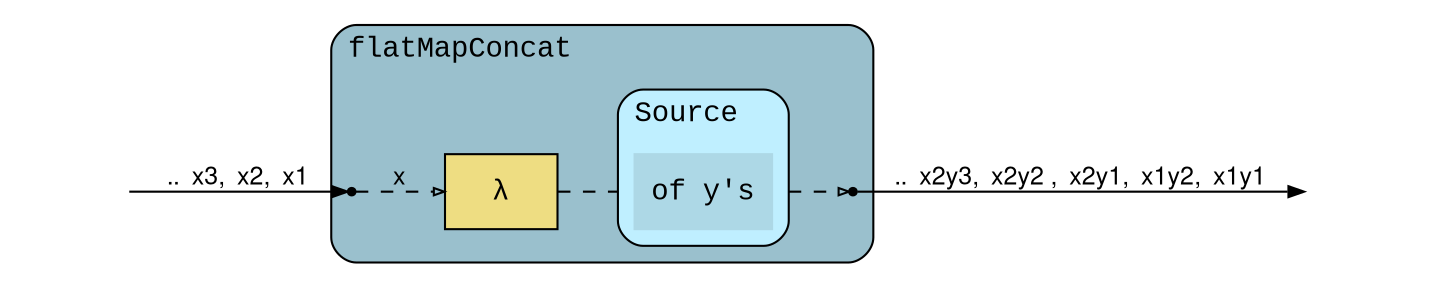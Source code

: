 digraph op_flatMapConcat {
    rankdir ="LR"
    fontname="Courier New,Helvetica"
    compound=true
    node [shape=box fontname="Courier New,Helvetica,Comic Sans MS"]
    edge [arrowsize=.75 fontsize=12 fontname="Helvetica,Comic Sans MS" fontstyle=bold]

    // map begin
    dm_ip [style=invis]
    dm_ip -> dm_fin [label="..  x3,  x2,  x1"]

    subgraph cluster_mapConcat {
        label="flatMapConcat"
        labeljust="l"
        style="filled,rounded"
        fillcolor=lightblue3

        dm_fin [label="" shape=point]
        dm_fout [label="" shape=point]
        dm_udf [label="λ" fillcolor=lightgoldenrod style=filled]

        dm_fin -> dm_udf [label=x style=dashed arrowhead=empty arrowsize=0.5]

        subgraph cluster_source {
            style="filled,rounded"
            fillcolor=lightblue1
            label="Source"
            s_gen [label="of y's" color="lightblue" style=filled]
        }

        dm_udf -> s_gen [style=dashed arrowhead=none arrowsize=0.5 lhead=cluster_source]
        s_gen -> dm_fout [style=dashed arrowhead=empty arrowsize=0.5 ltail=cluster_source]
    }

    dm_op [style=invis]
    dm_fout -> dm_op [label="..  x2y3,  x2y2 ,  x2y1,  x1y2,  x1y1"]
    // map end

}
